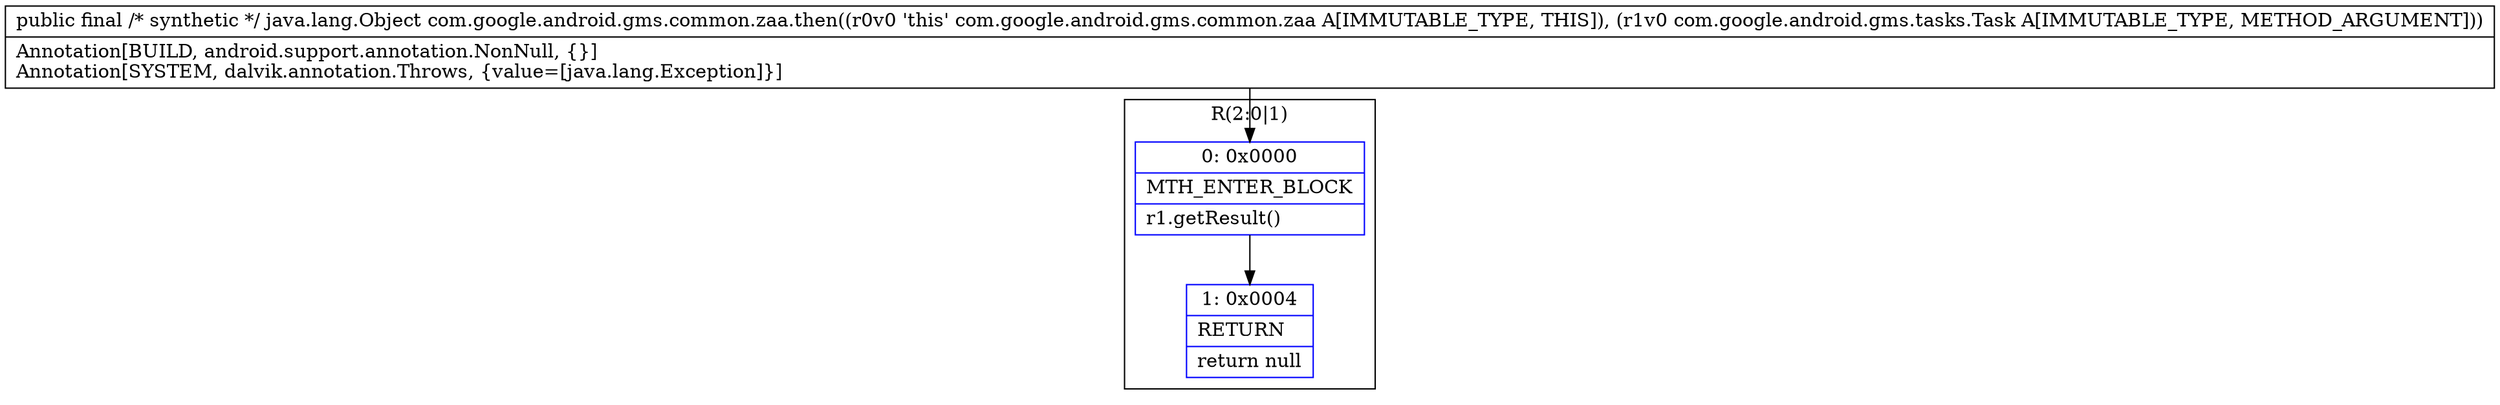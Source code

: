 digraph "CFG forcom.google.android.gms.common.zaa.then(Lcom\/google\/android\/gms\/tasks\/Task;)Ljava\/lang\/Object;" {
subgraph cluster_Region_1929577689 {
label = "R(2:0|1)";
node [shape=record,color=blue];
Node_0 [shape=record,label="{0\:\ 0x0000|MTH_ENTER_BLOCK\l|r1.getResult()\l}"];
Node_1 [shape=record,label="{1\:\ 0x0004|RETURN\l|return null\l}"];
}
MethodNode[shape=record,label="{public final \/* synthetic *\/ java.lang.Object com.google.android.gms.common.zaa.then((r0v0 'this' com.google.android.gms.common.zaa A[IMMUTABLE_TYPE, THIS]), (r1v0 com.google.android.gms.tasks.Task A[IMMUTABLE_TYPE, METHOD_ARGUMENT]))  | Annotation[BUILD, android.support.annotation.NonNull, \{\}]\lAnnotation[SYSTEM, dalvik.annotation.Throws, \{value=[java.lang.Exception]\}]\l}"];
MethodNode -> Node_0;
Node_0 -> Node_1;
}

